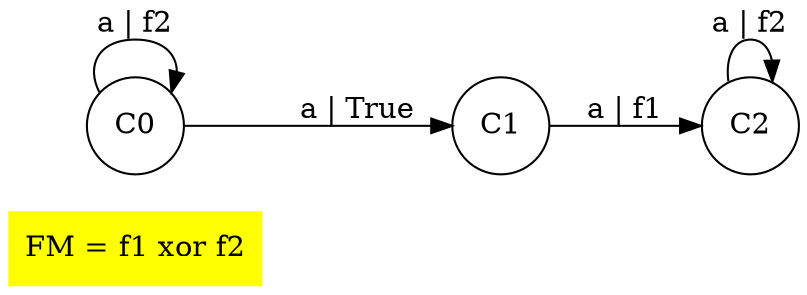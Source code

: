 digraph TEST{
FM="f1 xor f2";
name="TEST";
rankdir=LR;
node [shape=circle];
FeatureModel [color=yellow, label="FM = f1 xor f2", shape=plaintext, style=filled];
C0 [initial=True];
C0 -> C0  [label="a | f2"];
C0 -> C1  [label="a | True"];
C1 -> C2  [label="a | f1"];
C2 -> C2  [label="a | f2"];
}
